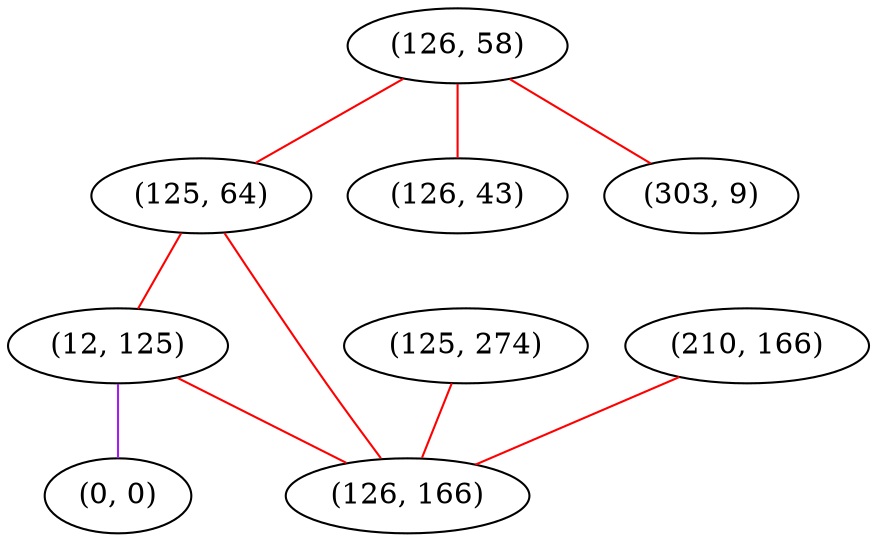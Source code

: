 graph "" {
"(126, 58)";
"(125, 274)";
"(125, 64)";
"(126, 43)";
"(210, 166)";
"(303, 9)";
"(12, 125)";
"(0, 0)";
"(126, 166)";
"(126, 58)" -- "(126, 43)"  [color=red, key=0, weight=1];
"(126, 58)" -- "(125, 64)"  [color=red, key=0, weight=1];
"(126, 58)" -- "(303, 9)"  [color=red, key=0, weight=1];
"(125, 274)" -- "(126, 166)"  [color=red, key=0, weight=1];
"(125, 64)" -- "(12, 125)"  [color=red, key=0, weight=1];
"(125, 64)" -- "(126, 166)"  [color=red, key=0, weight=1];
"(210, 166)" -- "(126, 166)"  [color=red, key=0, weight=1];
"(12, 125)" -- "(0, 0)"  [color=purple, key=0, weight=4];
"(12, 125)" -- "(126, 166)"  [color=red, key=0, weight=1];
}
